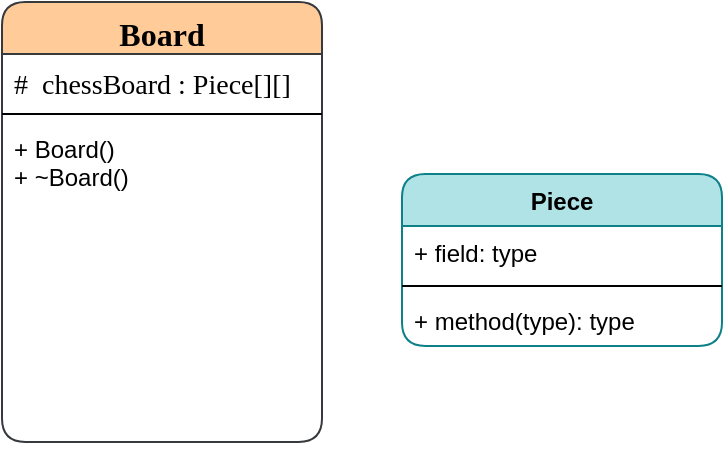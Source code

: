 <mxfile version="13.10.9" type="gitlab">
  <diagram name="Page-1" id="e7e014a7-5840-1c2e-5031-d8a46d1fe8dd">
    <mxGraphModel dx="779" dy="447" grid="1" gridSize="10" guides="1" tooltips="1" connect="1" arrows="1" fold="1" page="1" pageScale="1" pageWidth="1169" pageHeight="826" background="#ffffff" math="0" shadow="0">
      <root>
        <mxCell id="0" />
        <mxCell id="1" parent="0" />
        <mxCell id="q7scO-yD-raQt846I80v-45" value="Piece" style="swimlane;fontStyle=1;align=center;verticalAlign=top;childLayout=stackLayout;horizontal=1;startSize=26;horizontalStack=0;resizeParent=1;resizeParentMax=0;resizeLast=0;collapsible=1;marginBottom=0;fillColor=#b0e3e6;strokeColor=#0e8088;rounded=1;" parent="1" vertex="1">
          <mxGeometry x="670" y="150" width="160" height="86" as="geometry" />
        </mxCell>
        <mxCell id="q7scO-yD-raQt846I80v-46" value="+ field: type" style="text;strokeColor=none;fillColor=none;align=left;verticalAlign=top;spacingLeft=4;spacingRight=4;overflow=hidden;rotatable=0;points=[[0,0.5],[1,0.5]];portConstraint=eastwest;rounded=1;" parent="q7scO-yD-raQt846I80v-45" vertex="1">
          <mxGeometry y="26" width="160" height="26" as="geometry" />
        </mxCell>
        <mxCell id="q7scO-yD-raQt846I80v-47" value="" style="line;strokeWidth=1;fillColor=none;align=left;verticalAlign=middle;spacingTop=-1;spacingLeft=3;spacingRight=3;rotatable=0;labelPosition=right;points=[];portConstraint=eastwest;rounded=1;" parent="q7scO-yD-raQt846I80v-45" vertex="1">
          <mxGeometry y="52" width="160" height="8" as="geometry" />
        </mxCell>
        <mxCell id="q7scO-yD-raQt846I80v-48" value="+ method(type): type" style="text;strokeColor=none;fillColor=none;align=left;verticalAlign=top;spacingLeft=4;spacingRight=4;overflow=hidden;rotatable=0;points=[[0,0.5],[1,0.5]];portConstraint=eastwest;rounded=1;" parent="q7scO-yD-raQt846I80v-45" vertex="1">
          <mxGeometry y="60" width="160" height="26" as="geometry" />
        </mxCell>
        <mxCell id="4FuHs41zH2ZakiETceFW-1" value="Board" style="swimlane;fontStyle=1;align=center;verticalAlign=top;childLayout=stackLayout;horizontal=1;startSize=26;horizontalStack=0;resizeParent=1;resizeParentMax=0;resizeLast=0;collapsible=1;marginBottom=0;fillColor=#ffcc99;strokeColor=#36393d;rounded=1;fontFamily=Oswald;fontSource=https%3A%2F%2Ffonts.googleapis.com%2Fcss%3Ffamily%3DOswald;fontSize=16;" vertex="1" parent="1">
          <mxGeometry x="470" y="64" width="160" height="220" as="geometry" />
        </mxCell>
        <mxCell id="4FuHs41zH2ZakiETceFW-2" value="#  chessBoard : Piece[][]&#xa;" style="text;strokeColor=none;fillColor=none;align=left;verticalAlign=top;spacingLeft=4;spacingRight=4;overflow=hidden;rotatable=0;points=[[0,0.5],[1,0.5]];portConstraint=eastwest;rounded=1;fontFamily=Oswald;fontSource=https%3A%2F%2Ffonts.googleapis.com%2Fcss%3Ffamily%3DOswald;fontSize=14;" vertex="1" parent="4FuHs41zH2ZakiETceFW-1">
          <mxGeometry y="26" width="160" height="26" as="geometry" />
        </mxCell>
        <mxCell id="4FuHs41zH2ZakiETceFW-3" value="" style="line;strokeWidth=1;fillColor=none;align=left;verticalAlign=middle;spacingTop=-1;spacingLeft=3;spacingRight=3;rotatable=0;labelPosition=right;points=[];portConstraint=eastwest;rounded=1;" vertex="1" parent="4FuHs41zH2ZakiETceFW-1">
          <mxGeometry y="52" width="160" height="8" as="geometry" />
        </mxCell>
        <mxCell id="4FuHs41zH2ZakiETceFW-4" value="+ Board()&#xa;+ ~Board()&#xa;" style="text;strokeColor=none;fillColor=none;align=left;verticalAlign=top;spacingLeft=4;spacingRight=4;overflow=hidden;rotatable=0;points=[[0,0.5],[1,0.5]];portConstraint=eastwest;rounded=1;" vertex="1" parent="4FuHs41zH2ZakiETceFW-1">
          <mxGeometry y="60" width="160" height="160" as="geometry" />
        </mxCell>
      </root>
    </mxGraphModel>
  </diagram>
</mxfile>
